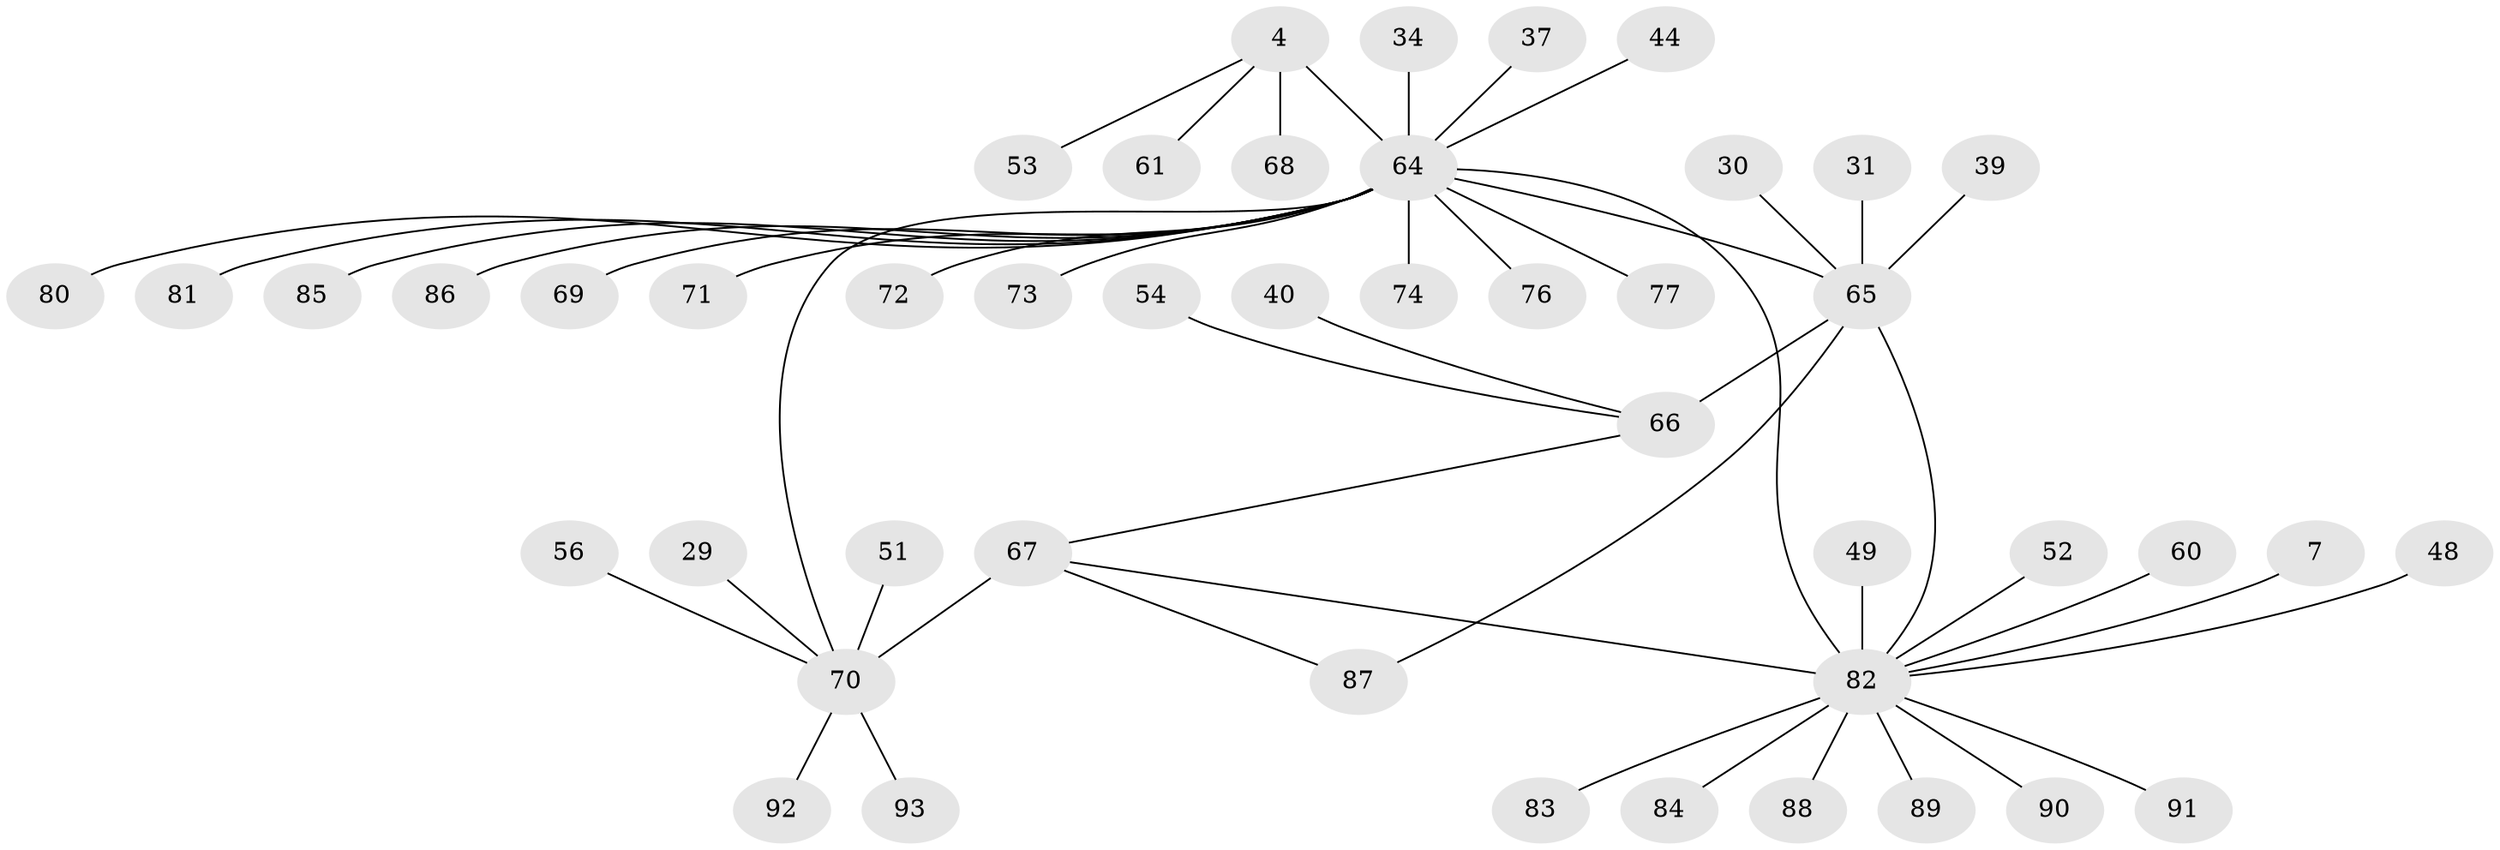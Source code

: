 // original degree distribution, {3: 0.06451612903225806, 12: 0.010752688172043012, 7: 0.043010752688172046, 6: 0.043010752688172046, 11: 0.010752688172043012, 8: 0.03225806451612903, 10: 0.010752688172043012, 9: 0.010752688172043012, 5: 0.043010752688172046, 1: 0.6236559139784946, 2: 0.0967741935483871, 4: 0.010752688172043012}
// Generated by graph-tools (version 1.1) at 2025/55/03/09/25 04:55:20]
// undirected, 46 vertices, 49 edges
graph export_dot {
graph [start="1"]
  node [color=gray90,style=filled];
  4 [super="+1"];
  7;
  29;
  30;
  31;
  34;
  37;
  39;
  40;
  44;
  48;
  49;
  51;
  52;
  53;
  54;
  56;
  60;
  61;
  64 [super="+3+12+23"];
  65 [super="+14"];
  66 [super="+16"];
  67 [super="+32"];
  68;
  69;
  70 [super="+57+63+22"];
  71 [super="+50"];
  72;
  73;
  74;
  76;
  77;
  80;
  81 [super="+47+75+79"];
  82 [super="+24+8+33+38+6+10+21+27+35+41+45+46"];
  83 [super="+58"];
  84;
  85 [super="+62"];
  86;
  87 [super="+78"];
  88;
  89;
  90;
  91 [super="+59"];
  92;
  93;
  4 -- 53;
  4 -- 61;
  4 -- 68;
  4 -- 64 [weight=4];
  7 -- 82 [weight=3];
  29 -- 70;
  30 -- 65;
  31 -- 65;
  34 -- 64;
  37 -- 64;
  39 -- 65;
  40 -- 66;
  44 -- 64;
  48 -- 82;
  49 -- 82;
  51 -- 70;
  52 -- 82;
  54 -- 66;
  56 -- 70;
  60 -- 82;
  64 -- 69;
  64 -- 71;
  64 -- 72;
  64 -- 80;
  64 -- 81;
  64 -- 85;
  64 -- 86;
  64 -- 82 [weight=7];
  64 -- 73;
  64 -- 74;
  64 -- 76;
  64 -- 77;
  64 -- 65 [weight=2];
  64 -- 70 [weight=3];
  65 -- 66 [weight=4];
  65 -- 82 [weight=2];
  65 -- 87;
  66 -- 67;
  67 -- 82;
  67 -- 87;
  67 -- 70 [weight=4];
  70 -- 92;
  70 -- 93;
  82 -- 84;
  82 -- 91;
  82 -- 83;
  82 -- 88;
  82 -- 89;
  82 -- 90;
}
